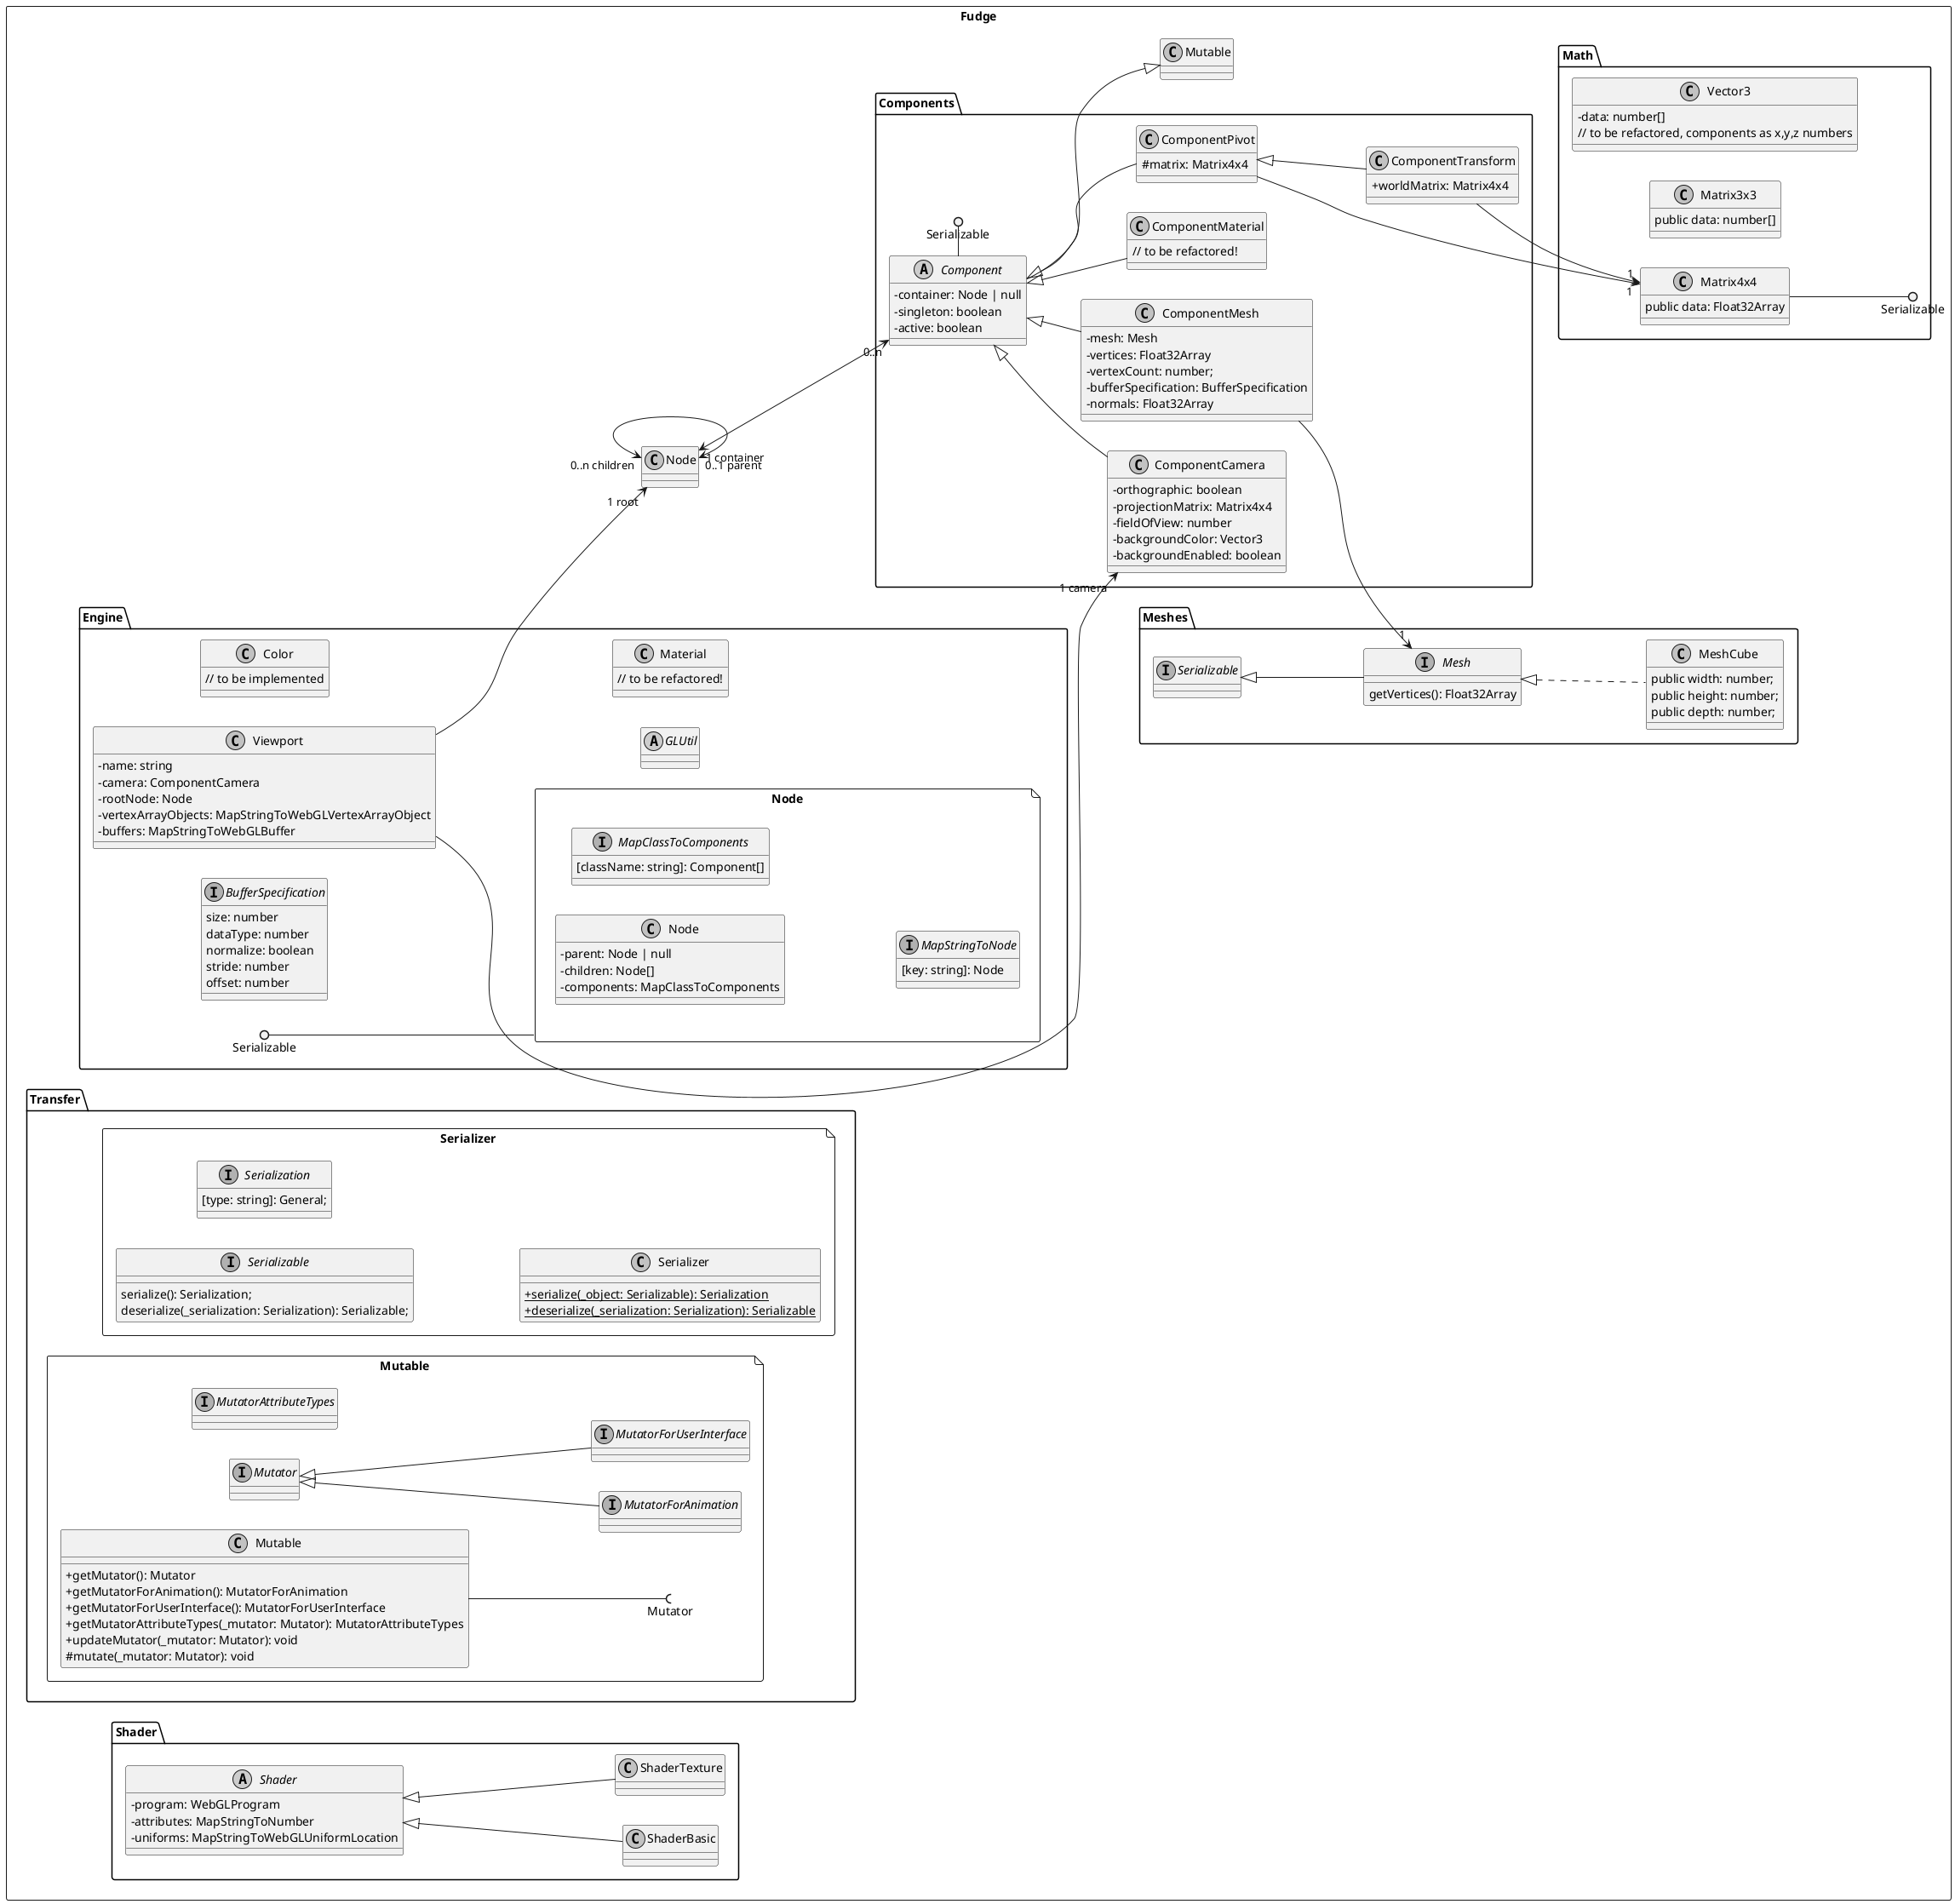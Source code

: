 @startuml FUDGE-Core
skinparam monochrome true
skinparam componentStyle uml2
skinparam classAttributeIconSize 0
skinparam shadowing false
skinparam handwritten false

'page 2x2
left to right direction

package Fudge <<Rectangle>>{
  ' gl2: WebGL2RenderingContext

  package "Engine" <<Folder>> {
    file "Node" {
      class Node {
        - parent: Node | null
        - children: Node[]
        - components: MapClassToComponents
      }
      interface MapClassToComponents{
        [className: string]: Component[]
      }
      interface MapStringToNode {
        [key: string]: Node
      }
    }
    Serializable ()-- Node
    interface BufferSpecification {
      size: number
      dataType: number
      normalize: boolean
      stride: number
      offset: number
    }

    class Color {
      // to be implemented
    }
    abstract class GLUtil {
    }
    class Material {
      // to be refactored!
    }
    class Viewport {
      - name: string
      - camera: ComponentCamera
      - rootNode: Node
      - vertexArrayObjects: MapStringToWebGLVertexArrayObject
      - buffers: MapStringToWebGLBuffer
    }
  }
  package "Transfer" <<Folder>> {
    file "Serializer" {
      interface Serializable {
        serialize(): Serialization;
        deserialize(_serialization: Serialization): Serializable;
      }
      interface Serialization {
        [type: string]: General;
      }
      class Serializer {
        {static} + serialize(_object: Serializable): Serialization
        {static} + deserialize(_serialization: Serialization): Serializable
      }
    }
    file "Mutable" {
      interface MutatorAttributeTypes
      interface Mutator

      interface MutatorForAnimation extends Mutator
      interface MutatorForUserInterface extends Mutator
      class Mutable {
        + getMutator(): Mutator
        + getMutatorForAnimation(): MutatorForAnimation
        + getMutatorForUserInterface(): MutatorForUserInterface
        + getMutatorAttributeTypes(_mutator: Mutator): MutatorAttributeTypes
        + updateMutator(_mutator: Mutator): void
        # mutate(_mutator: Mutator): void
      }
      Mutable --(( Mutator
    }
  }
  package "Components" <<Folder>> {
    abstract class Component {
      - container: Node | null
      - singleton: boolean
      - active: boolean
    }
    Component -() Serializable
    class ComponentCamera extends Component {
      - orthographic: boolean
      - projectionMatrix: Matrix4x4
      - fieldOfView: number
      - backgroundColor: Vector3
      - backgroundEnabled: boolean
    }
    class ComponentMaterial extends Component {
      // to be refactored!
    }
    class ComponentMesh extends Component {
      - mesh: Mesh
      - vertices: Float32Array
      - vertexCount: number;
      - bufferSpecification: BufferSpecification
      - normals: Float32Array
    }
    class ComponentPivot extends Component {
      # matrix: Matrix4x4
    }
    class ComponentTransform extends ComponentPivot {
      + worldMatrix: Matrix4x4
    }
  }
  package "Meshes" <<Folder>> {
    interface Mesh extends Serializable {
      getVertices(): Float32Array
    }
    class MeshCube implements Mesh {
      public width: number;
      public height: number;
      public depth: number;
    }
  }
  package "Math" <<Folder>> {
    class Vector3 {
      - data: number[]
      // to be refactored, components as x,y,z numbers
    }
    class Matrix3x3 {
      public data: number[]
    }
    class Matrix4x4 {
      public data: Float32Array
    }
    Matrix4x4 --() Serializable
  }

  package "Shader" << Folder>> {
    abstract class Shader {
      - program: WebGLProgram
      - attributes: MapStringToNumber
      - uniforms: MapStringToWebGLUniformLocation
    }
    class ShaderBasic extends Shader {
    }
    class ShaderTexture extends Shader {
    }
  }

  Node "0..1 parent"<-left->"0..n children" Node
  Node "1 container"<-->"0..n" Component
  Component --|> Mutable
  ComponentMesh -->"1" Mesh
  ComponentPivot -->"1" Matrix4x4
  ComponentTransform -->"1" Matrix4x4
  Viewport -->"1 root" Node
  Viewport -->"1 camera" ComponentCamera
  'Shader --> Material
  'ComponentMaterial --> Shader

  'improve layout
  'Serializer --[hidden]-- Mutable
  'Mutable --[hidden]-- Component
  'Viewport -[hidden]- ComponentCamera
  'Engine -[hidden]- Components
  'Meshes --[hidden]up-- Shader
}
@enduml
